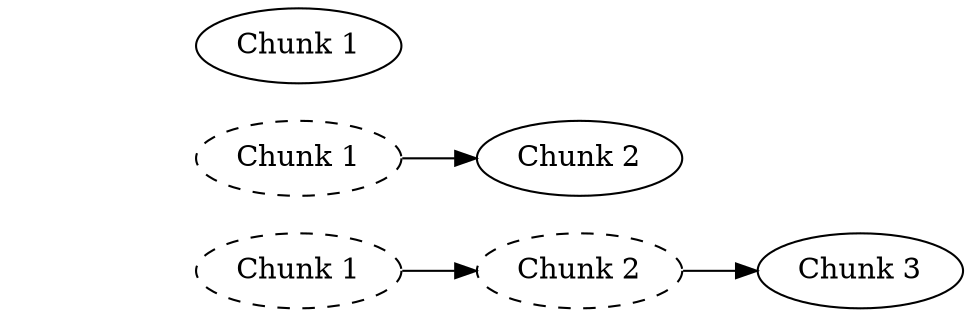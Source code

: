 digraph {
    rankdir=LR;
    //size="8,5"
    //node [shape = square]; 2;
    //node [shape = none];

    1 [style="invis"];

    0 [label="Chunk 1"];

    2 [label="Chunk 1", style="dashed"];
    3 [label="Chunk 2"];

    4 [label="Chunk 1", style="dashed"];
    5 [label="Chunk 2", style="dashed"];
    6 [label="Chunk 3"];

    1 -> 0 [style="invis"];
    1 -> 2 [style="invis"];
    1 -> 4 [style="invis"];

    2 -> 3;

    4 -> 5;
    5 -> 6;
}
